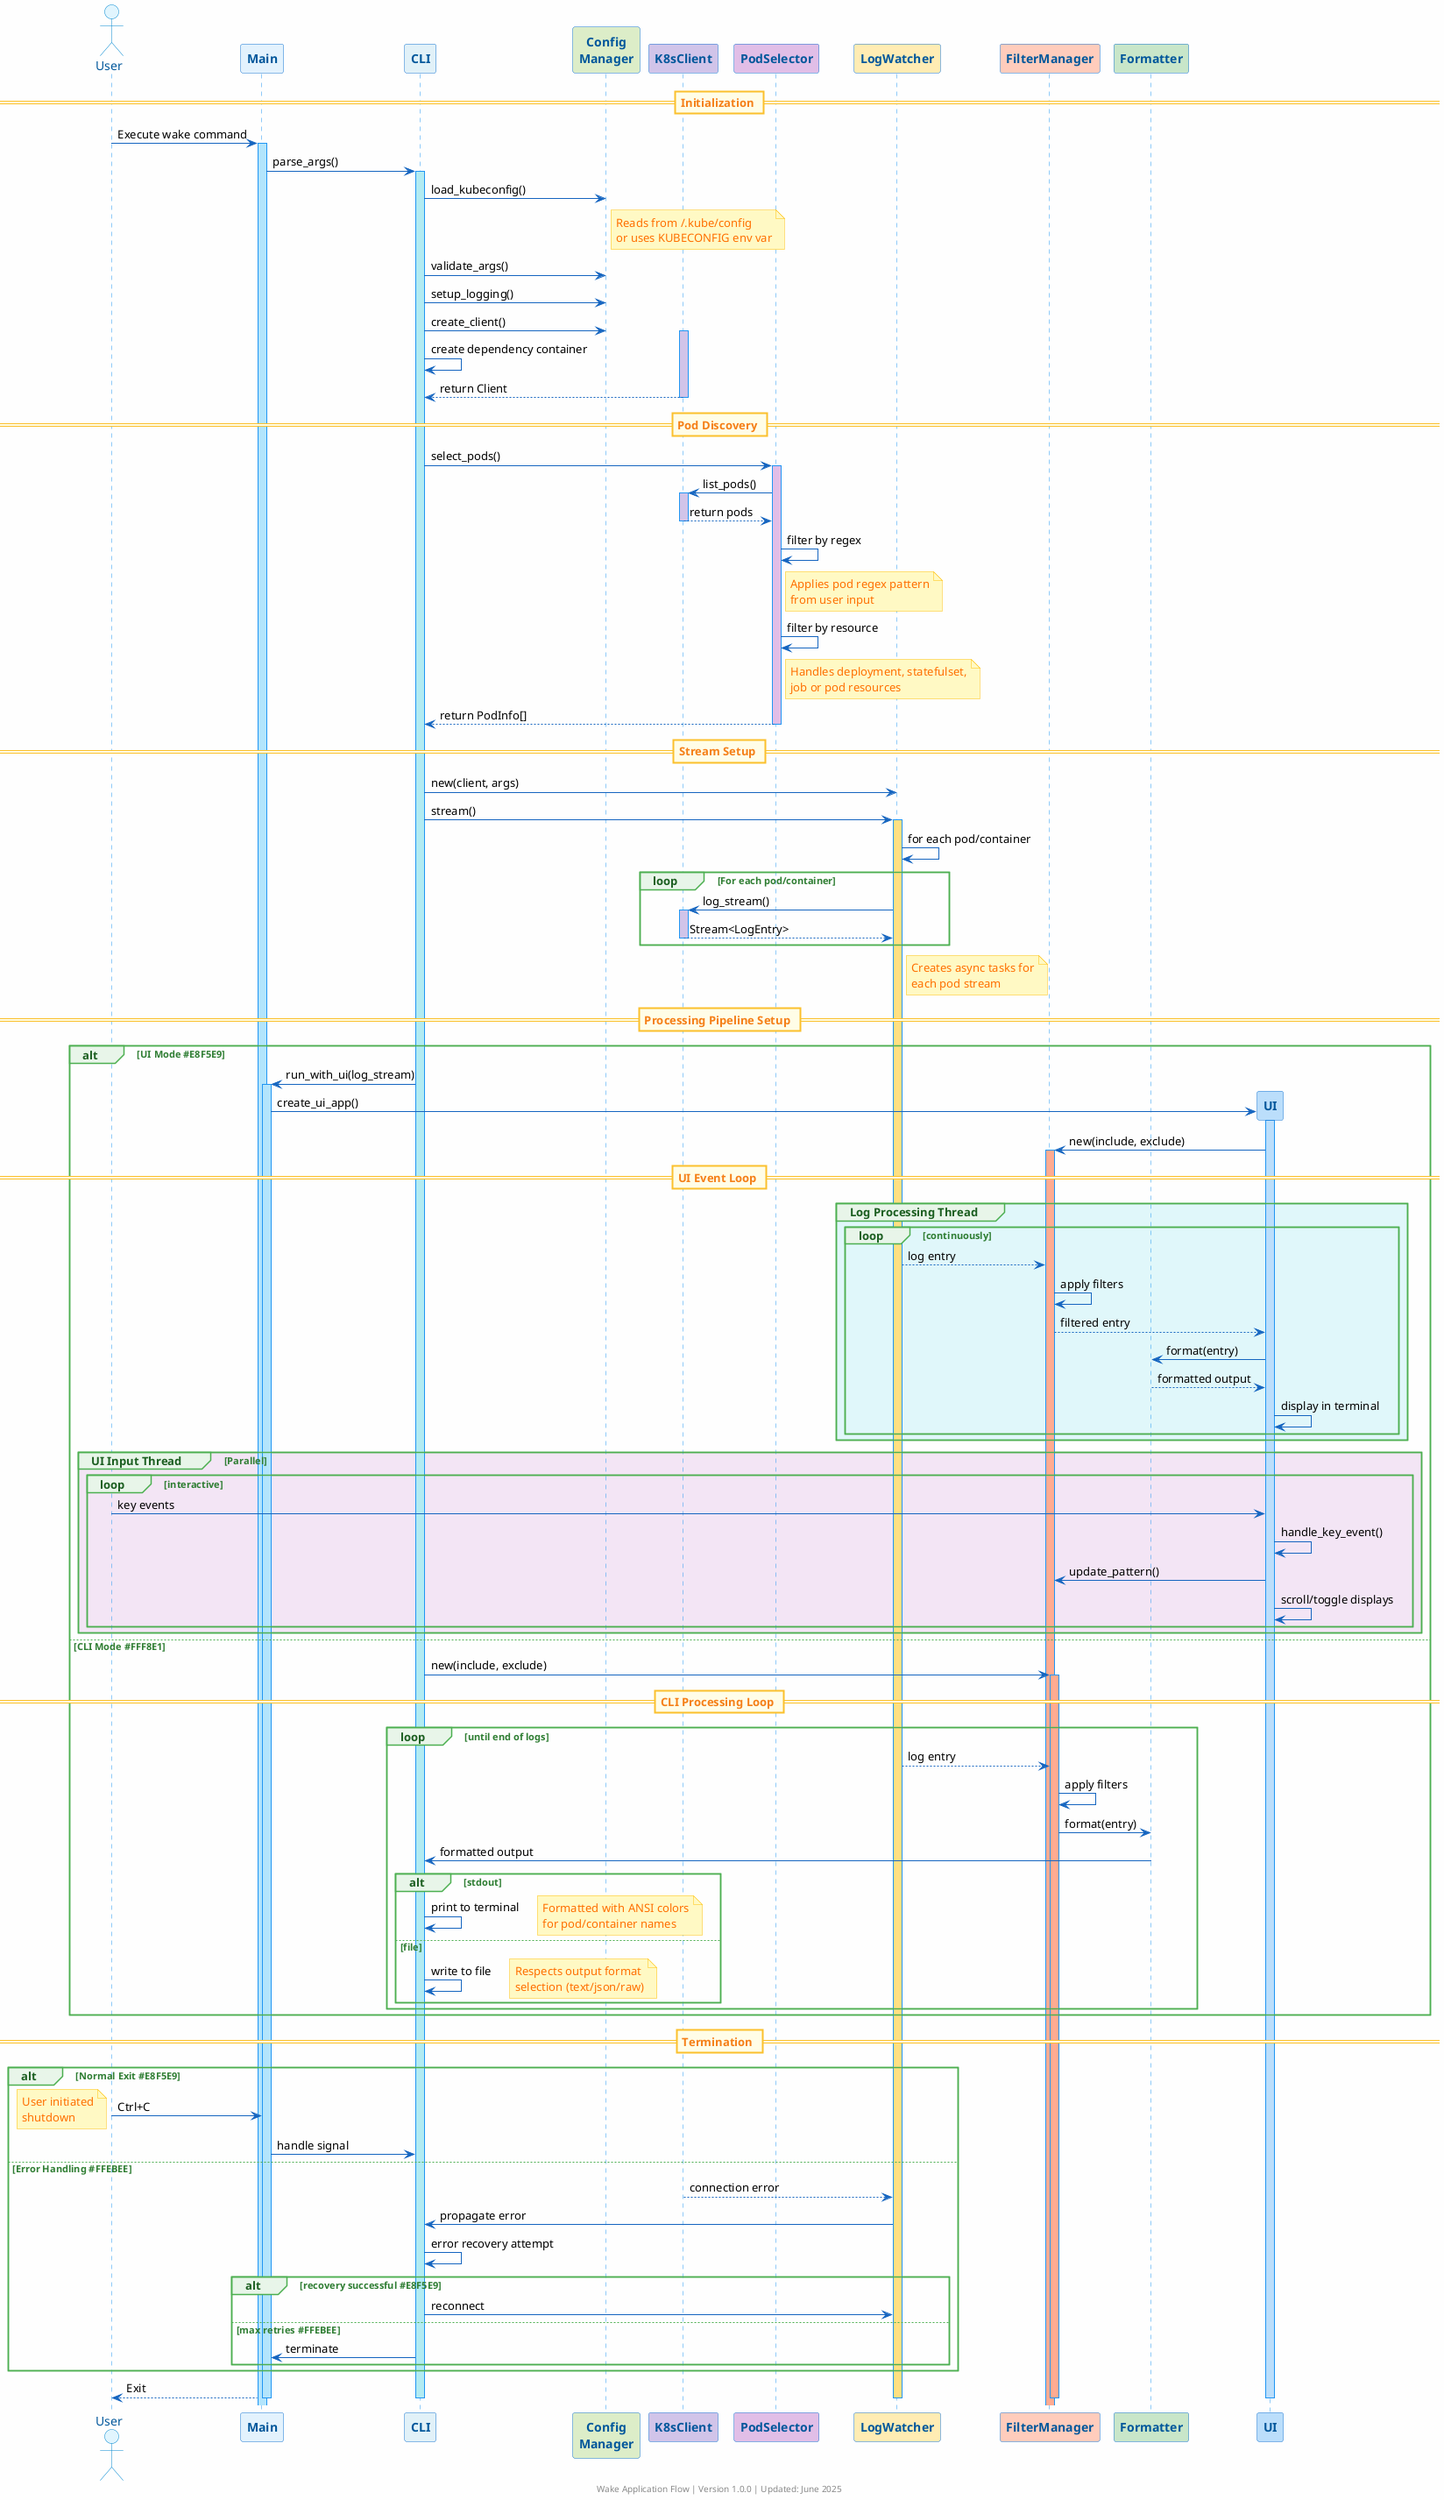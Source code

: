 @startuml Wake Complete Flow

' Color schemes and styling for improved visual presentation
skinparam backgroundColor #FEFEFE
skinparam handwritten false
skinparam monochrome false
skinparam shadowing false
skinparam defaultFontName "Arial"

' Participant styling
skinparam participant {
    BackgroundColor #E3F2FD
    BorderColor #1976D2
    FontColor #01579B
    FontStyle bold
}

' Actor styling
skinparam actor {
    BackgroundColor #E1F5FE
    BorderColor #0288D1
    FontColor #01579B
}

' Control flow styling
skinparam sequence {
    ArrowColor #1565C0
    LifeLineBorderColor #2196F3
    LifeLineBackgroundColor #BBDEFB
    
    GroupBackgroundColor #E8F5E9
    GroupBorderColor #4CAF50
    GroupFontColor #2E7D32
    GroupHeaderFontColor #1B5E20
    
    DividerBackgroundColor #FFFDE7
    DividerBorderColor #FBC02D
    DividerFontColor #F57F17
    
    ReferenceBackgroundColor #FFF3E0
    ReferenceBorderColor #FF9800
    ReferenceFontColor #E65100
}

' Note styling
skinparam note {
    BackgroundColor #FFF9C4
    BorderColor #FFC107
    FontColor #FF6F00
}

' Active objects
skinparam activity {
    BackgroundColor #E8EAF6
    BorderColor #3F51B5
    FontColor #1A237E
}

' Custom colors for specific participants
actor "User" as User #E1F5FE
participant "Main" as Main #E3F2FD
participant "CLI" as CLI #E1F1F8
participant "Config\nManager" as Config #DCEDC8
participant "K8sClient" as Client #D1C4E9
participant "PodSelector" as Selector #E1BEE7
participant "LogWatcher" as Watcher #FFECB3
participant "FilterManager" as Filter #FFCCBC
participant "Formatter" as Formatter #C8E6C9

== Initialization ==
User -> Main: Execute wake command
activate Main #B3E5FC
Main -> CLI: parse_args()
activate CLI #B2EBF2
CLI -> Config: load_kubeconfig()
note right of Config #FFF9C4
  Reads from ~/.kube/config
  or uses KUBECONFIG env var
end note
CLI -> Config: validate_args()
CLI -> Config: setup_logging()
CLI -> Config: create_client()
activate Client #D1C4E9
CLI -> CLI: create dependency container
CLI <-- Client: return Client
deactivate Client

== Pod Discovery ==
CLI -> Selector: select_pods()
activate Selector #E1BEE7
Selector -> Client: list_pods()
activate Client #D1C4E9
Client --> Selector: return pods
deactivate Client
Selector -> Selector: filter by regex
note right of Selector
  Applies pod regex pattern
  from user input
end note
Selector -> Selector: filter by resource
note right of Selector
  Handles deployment, statefulset,
  job or pod resources
end note
Selector --> CLI: return PodInfo[]
deactivate Selector

== Stream Setup ==
CLI -> Watcher: new(client, args)
CLI -> Watcher: stream()
activate Watcher #FFE082
Watcher -> Watcher: for each pod/container
loop For each pod/container
    Watcher -> Client: log_stream()
    activate Client #D1C4E9
    Client --> Watcher: Stream<LogEntry>
    deactivate Client
end
note right of Watcher #FFF9C4
  Creates async tasks for
  each pod stream
end note

== Processing Pipeline Setup ==
alt UI Mode #E8F5E9
    CLI -> Main: run_with_ui(log_stream)
    activate Main #B3E5FC
    
    create participant "UI" as UI #BBDEFB
    Main -> UI: create_ui_app()
    activate UI #BBDEFB
    UI -> Filter: new(include, exclude)
    activate Filter #FFAB91
    
    == UI Event Loop ==
    group #E0F7FA Log Processing Thread
        loop continuously
            Watcher --> Filter: log entry
            Filter -> Filter: apply filters
            Filter --> UI: filtered entry
            UI -> Formatter: format(entry)
            Formatter --> UI: formatted output
            UI -> UI: display in terminal
        end
    end
    
    group #F3E5F5 UI Input Thread [Parallel]
        loop interactive
            User -> UI: key events
            UI -> UI: handle_key_event()
            UI -> Filter: update_pattern()
            UI -> UI: scroll/toggle displays
        end
    end

else CLI Mode #FFF8E1
    CLI -> Filter: new(include, exclude)
    activate Filter #FFAB91
    
    == CLI Processing Loop ==
    loop until end of logs
        Watcher --> Filter: log entry
        Filter -> Filter: apply filters
        Filter -> Formatter: format(entry)
        Formatter -> CLI: formatted output
        alt stdout
            CLI -> CLI: print to terminal
            note right #FFF9C4
              Formatted with ANSI colors
              for pod/container names
            end note
        else file
            CLI -> CLI: write to file
            note right #FFF9C4
              Respects output format
              selection (text/json/raw)
            end note
        end
    end
end

== Termination ==
alt Normal Exit #E8F5E9
    User -> Main: Ctrl+C
    note left #FFF9C4
      User initiated
      shutdown
    end note
    Main -> CLI: handle signal
else Error Handling #FFEBEE
    Client --> Watcher: connection error
    Watcher -> CLI: propagate error
    CLI -> CLI: error recovery attempt
    alt recovery successful #E8F5E9
        CLI -> Watcher: reconnect
    else max retries #FFEBEE
        CLI -> Main: terminate
    end
end

Main --> User: Exit
deactivate Main
deactivate CLI
deactivate Watcher
deactivate Filter
deactivate UI

footer "Wake Application Flow | Version 1.0.0 | Updated: June 2025"

@enduml